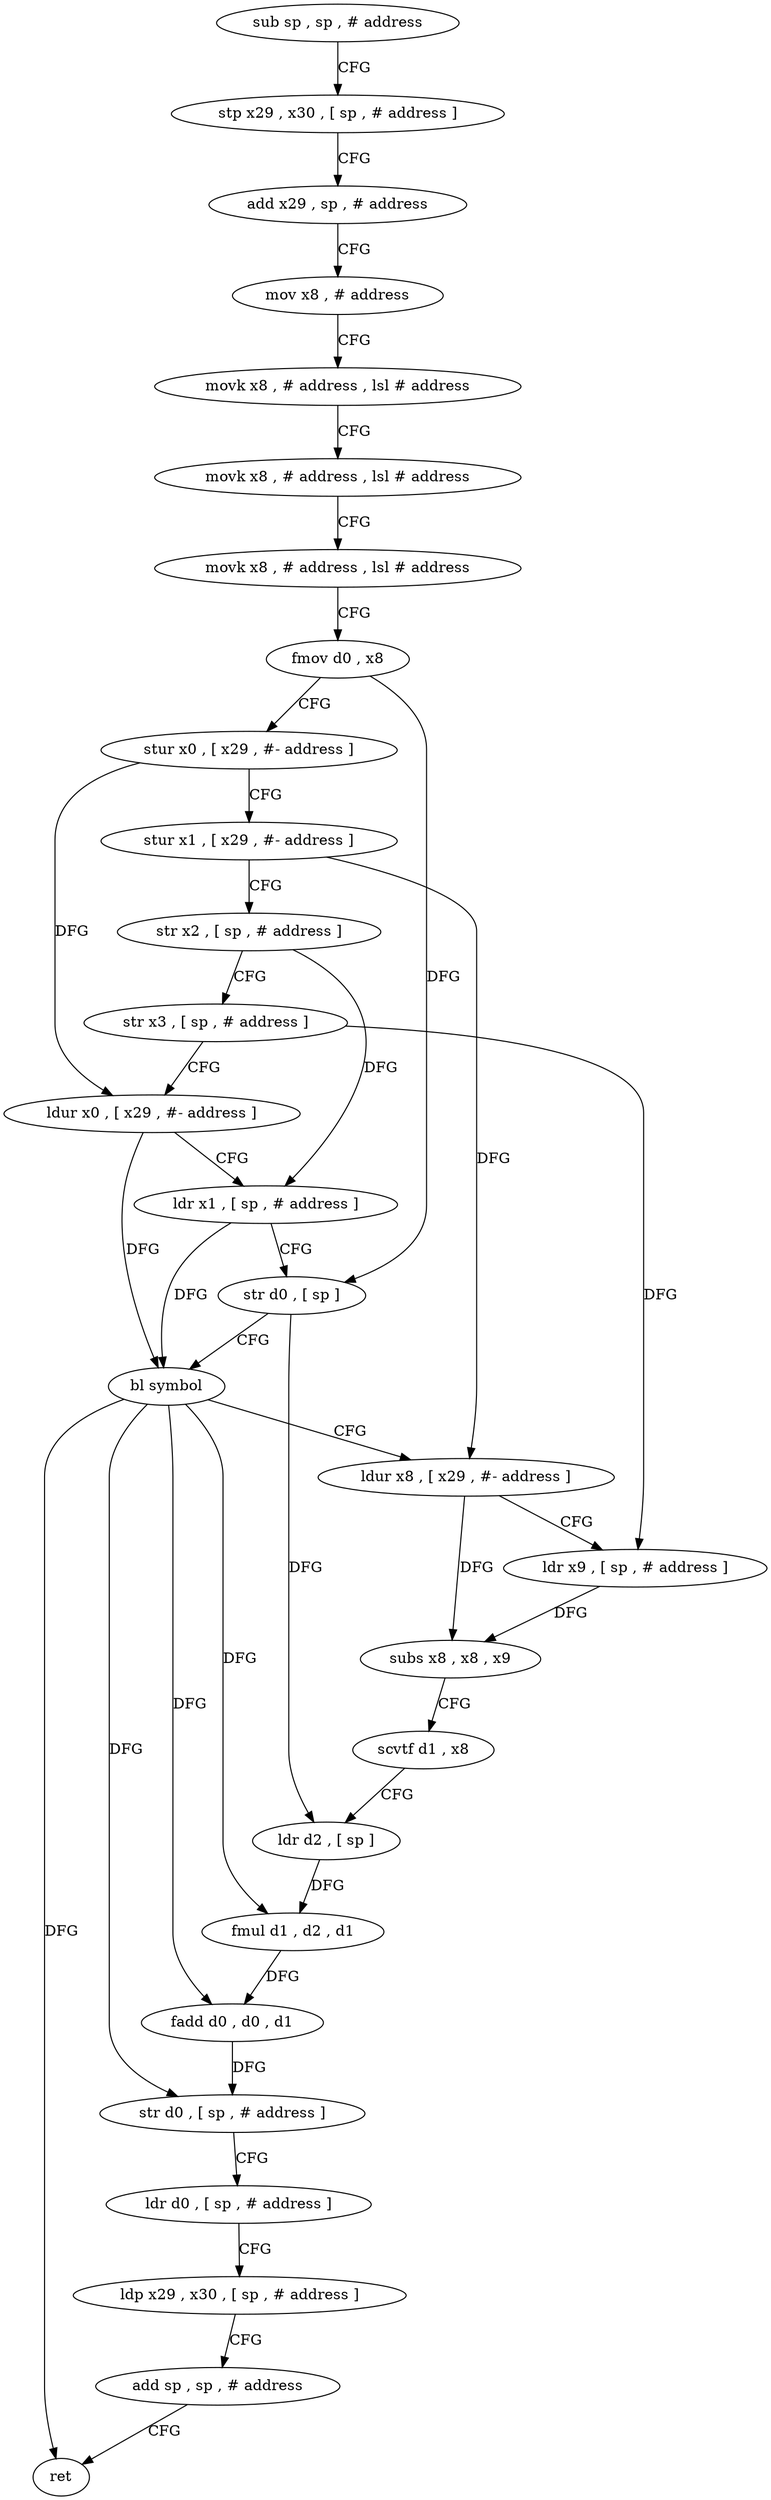 digraph "func" {
"4226960" [label = "sub sp , sp , # address" ]
"4226964" [label = "stp x29 , x30 , [ sp , # address ]" ]
"4226968" [label = "add x29 , sp , # address" ]
"4226972" [label = "mov x8 , # address" ]
"4226976" [label = "movk x8 , # address , lsl # address" ]
"4226980" [label = "movk x8 , # address , lsl # address" ]
"4226984" [label = "movk x8 , # address , lsl # address" ]
"4226988" [label = "fmov d0 , x8" ]
"4226992" [label = "stur x0 , [ x29 , #- address ]" ]
"4226996" [label = "stur x1 , [ x29 , #- address ]" ]
"4227000" [label = "str x2 , [ sp , # address ]" ]
"4227004" [label = "str x3 , [ sp , # address ]" ]
"4227008" [label = "ldur x0 , [ x29 , #- address ]" ]
"4227012" [label = "ldr x1 , [ sp , # address ]" ]
"4227016" [label = "str d0 , [ sp ]" ]
"4227020" [label = "bl symbol" ]
"4227024" [label = "ldur x8 , [ x29 , #- address ]" ]
"4227028" [label = "ldr x9 , [ sp , # address ]" ]
"4227032" [label = "subs x8 , x8 , x9" ]
"4227036" [label = "scvtf d1 , x8" ]
"4227040" [label = "ldr d2 , [ sp ]" ]
"4227044" [label = "fmul d1 , d2 , d1" ]
"4227048" [label = "fadd d0 , d0 , d1" ]
"4227052" [label = "str d0 , [ sp , # address ]" ]
"4227056" [label = "ldr d0 , [ sp , # address ]" ]
"4227060" [label = "ldp x29 , x30 , [ sp , # address ]" ]
"4227064" [label = "add sp , sp , # address" ]
"4227068" [label = "ret" ]
"4226960" -> "4226964" [ label = "CFG" ]
"4226964" -> "4226968" [ label = "CFG" ]
"4226968" -> "4226972" [ label = "CFG" ]
"4226972" -> "4226976" [ label = "CFG" ]
"4226976" -> "4226980" [ label = "CFG" ]
"4226980" -> "4226984" [ label = "CFG" ]
"4226984" -> "4226988" [ label = "CFG" ]
"4226988" -> "4226992" [ label = "CFG" ]
"4226988" -> "4227016" [ label = "DFG" ]
"4226992" -> "4226996" [ label = "CFG" ]
"4226992" -> "4227008" [ label = "DFG" ]
"4226996" -> "4227000" [ label = "CFG" ]
"4226996" -> "4227024" [ label = "DFG" ]
"4227000" -> "4227004" [ label = "CFG" ]
"4227000" -> "4227012" [ label = "DFG" ]
"4227004" -> "4227008" [ label = "CFG" ]
"4227004" -> "4227028" [ label = "DFG" ]
"4227008" -> "4227012" [ label = "CFG" ]
"4227008" -> "4227020" [ label = "DFG" ]
"4227012" -> "4227016" [ label = "CFG" ]
"4227012" -> "4227020" [ label = "DFG" ]
"4227016" -> "4227020" [ label = "CFG" ]
"4227016" -> "4227040" [ label = "DFG" ]
"4227020" -> "4227024" [ label = "CFG" ]
"4227020" -> "4227068" [ label = "DFG" ]
"4227020" -> "4227048" [ label = "DFG" ]
"4227020" -> "4227052" [ label = "DFG" ]
"4227020" -> "4227044" [ label = "DFG" ]
"4227024" -> "4227028" [ label = "CFG" ]
"4227024" -> "4227032" [ label = "DFG" ]
"4227028" -> "4227032" [ label = "DFG" ]
"4227032" -> "4227036" [ label = "CFG" ]
"4227036" -> "4227040" [ label = "CFG" ]
"4227040" -> "4227044" [ label = "DFG" ]
"4227044" -> "4227048" [ label = "DFG" ]
"4227048" -> "4227052" [ label = "DFG" ]
"4227052" -> "4227056" [ label = "CFG" ]
"4227056" -> "4227060" [ label = "CFG" ]
"4227060" -> "4227064" [ label = "CFG" ]
"4227064" -> "4227068" [ label = "CFG" ]
}
